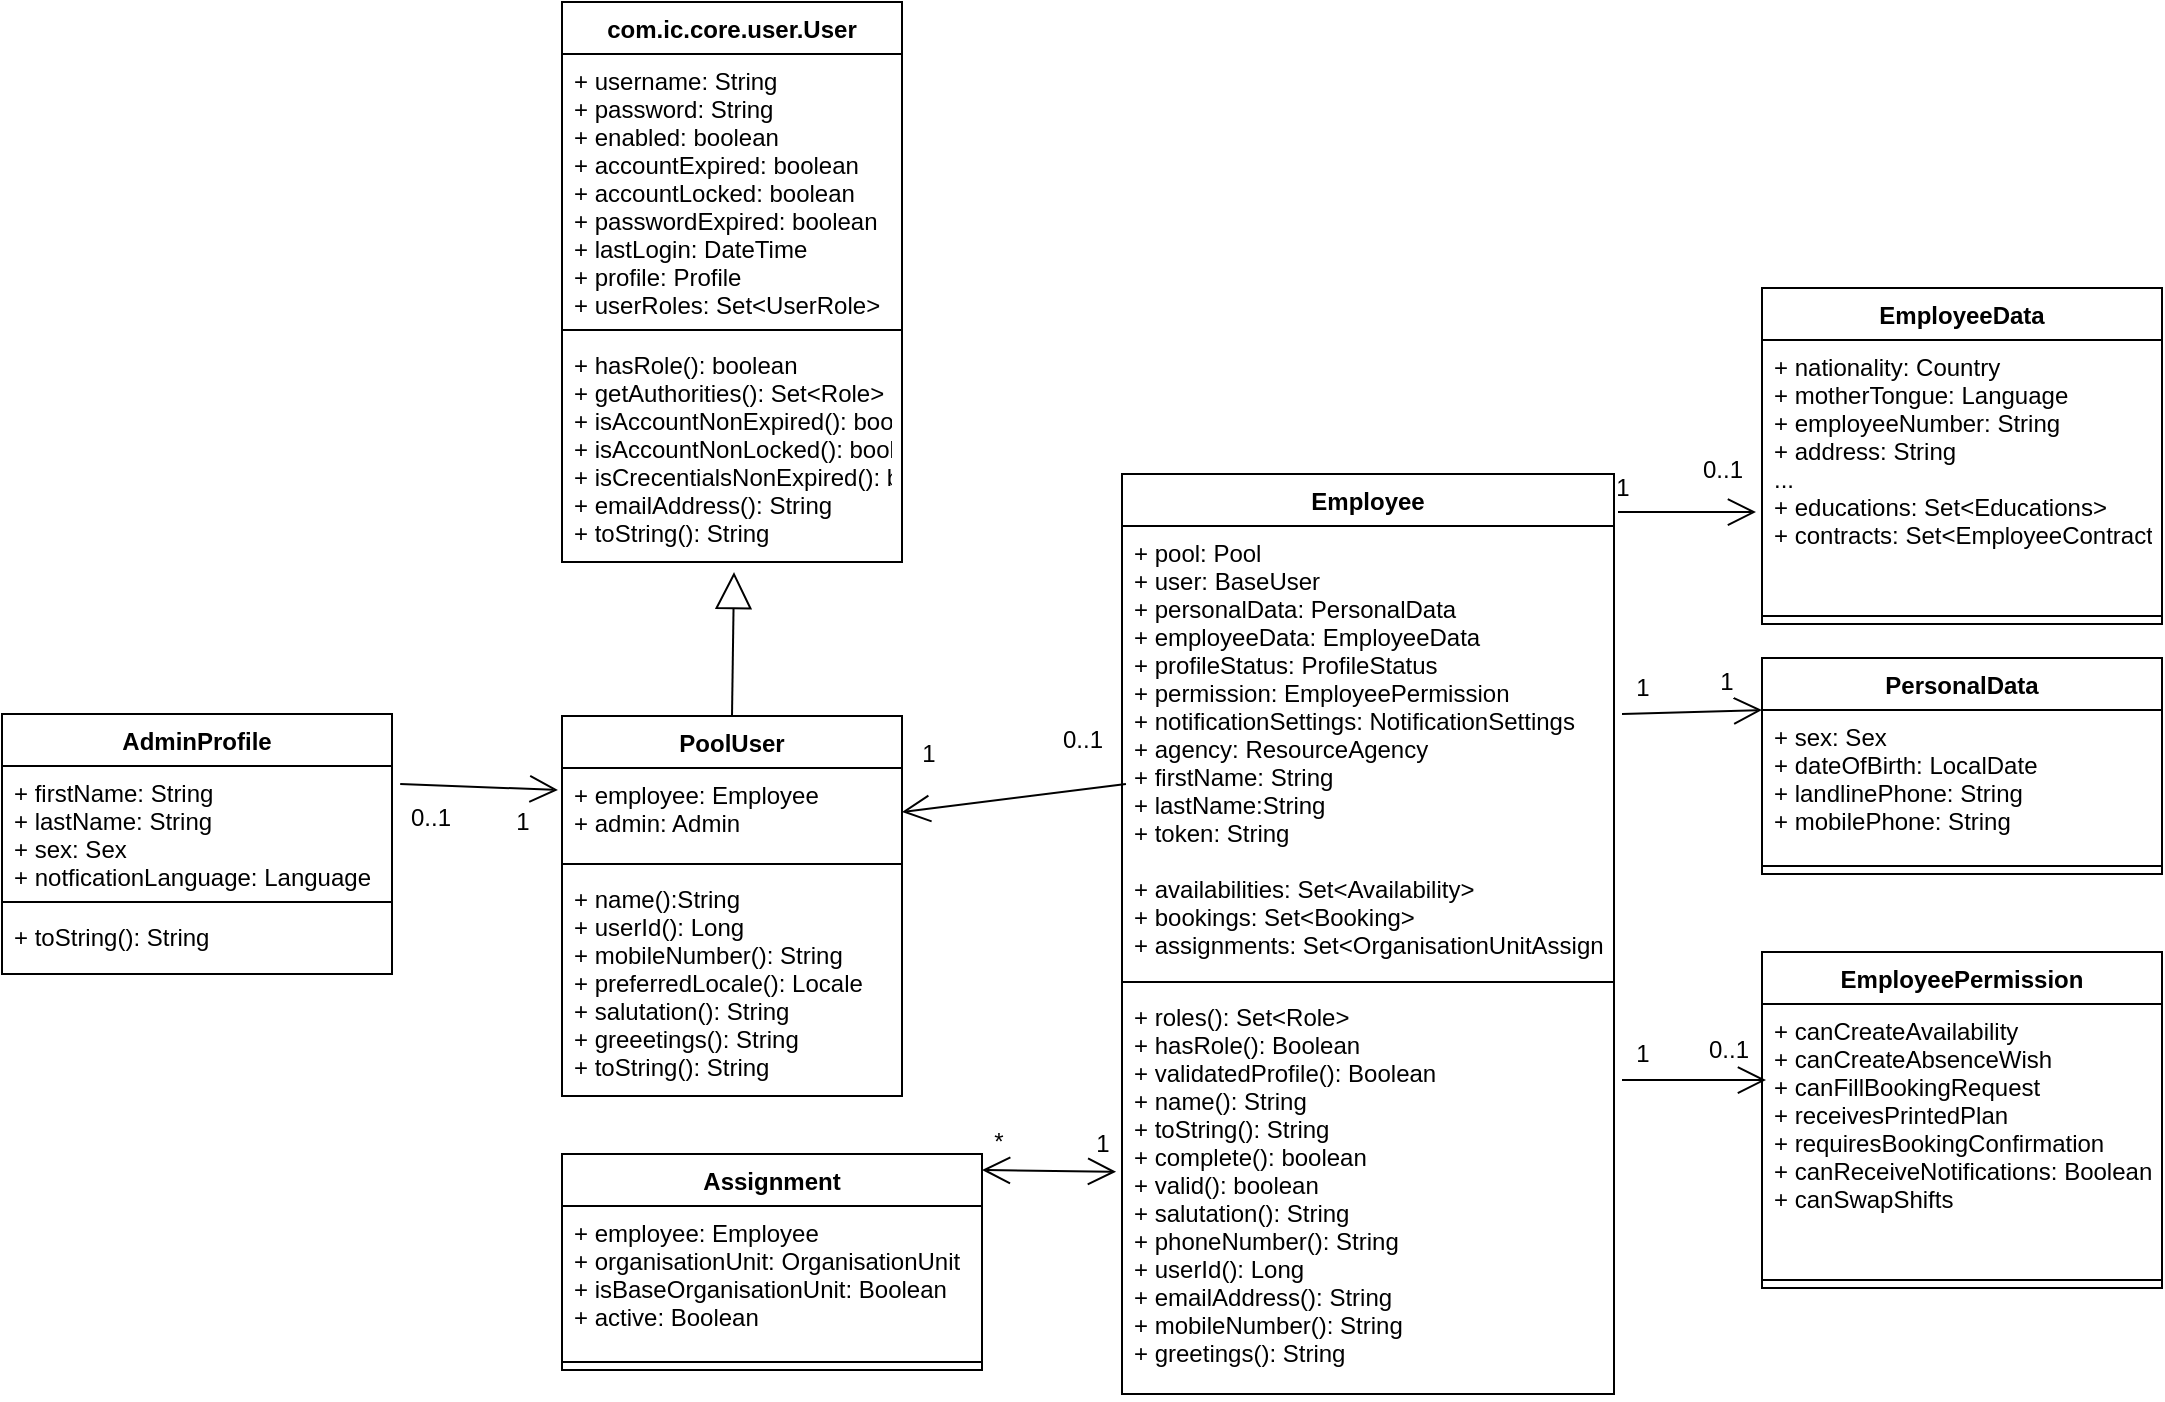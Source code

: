<mxfile version="10.6.7" type="github"><diagram name="Page-1" id="9f46799a-70d6-7492-0946-bef42562c5a5"><mxGraphModel dx="1634" dy="1602" grid="1" gridSize="10" guides="1" tooltips="1" connect="1" arrows="1" fold="1" page="1" pageScale="1" pageWidth="1169" pageHeight="827" background="#ffffff" math="0" shadow="0"><root><mxCell id="0"/><mxCell id="1" parent="0"/><mxCell id="1WCbzTZq_NC38nqCpOc9-6" value="com.ic.core.user.User" style="swimlane;fontStyle=1;align=center;verticalAlign=top;childLayout=stackLayout;horizontal=1;startSize=26;horizontalStack=0;resizeParent=1;resizeParentMax=0;resizeLast=0;collapsible=1;marginBottom=0;" parent="1" vertex="1"><mxGeometry x="290" y="-817" width="170" height="280" as="geometry"/></mxCell><mxCell id="1WCbzTZq_NC38nqCpOc9-7" value="+ username: String&#10;+ password: String&#10;+ enabled: boolean&#10;+ accountExpired: boolean&#10;+ accountLocked: boolean&#10;+ passwordExpired: boolean&#10;+ lastLogin: DateTime&#10;+ profile: Profile&#10;+ userRoles: Set&lt;UserRole&gt;&#10;" style="text;strokeColor=none;fillColor=none;align=left;verticalAlign=top;spacingLeft=4;spacingRight=4;overflow=hidden;rotatable=0;points=[[0,0.5],[1,0.5]];portConstraint=eastwest;" parent="1WCbzTZq_NC38nqCpOc9-6" vertex="1"><mxGeometry y="26" width="170" height="134" as="geometry"/></mxCell><mxCell id="1WCbzTZq_NC38nqCpOc9-8" value="" style="line;strokeWidth=1;fillColor=none;align=left;verticalAlign=middle;spacingTop=-1;spacingLeft=3;spacingRight=3;rotatable=0;labelPosition=right;points=[];portConstraint=eastwest;" parent="1WCbzTZq_NC38nqCpOc9-6" vertex="1"><mxGeometry y="160" width="170" height="8" as="geometry"/></mxCell><mxCell id="1WCbzTZq_NC38nqCpOc9-9" value="+ hasRole(): boolean&#10;+ getAuthorities(): Set&lt;Role&gt;&#10;+ isAccountNonExpired(): boolean&#10;+ isAccountNonLocked(): boolean&#10;+ isCrecentialsNonExpired(): boolean&#10;+ emailAddress(): String&#10;+ toString(): String&#10;&#10;" style="text;strokeColor=none;fillColor=none;align=left;verticalAlign=top;spacingLeft=4;spacingRight=4;overflow=hidden;rotatable=0;points=[[0,0.5],[1,0.5]];portConstraint=eastwest;" parent="1WCbzTZq_NC38nqCpOc9-6" vertex="1"><mxGeometry y="168" width="170" height="112" as="geometry"/></mxCell><mxCell id="1WCbzTZq_NC38nqCpOc9-16" value="" style="endArrow=open;endFill=1;endSize=12;html=1;exitX=1.021;exitY=0.141;exitDx=0;exitDy=0;exitPerimeter=0;entryX=-0.012;entryY=0.25;entryDx=0;entryDy=0;entryPerimeter=0;" parent="1" source="1WCbzTZq_NC38nqCpOc9-45" target="R3Nv_-yyYfsX-aG0zHhA-2" edge="1"><mxGeometry width="160" relative="1" as="geometry"><mxPoint x="565.5" y="-932" as="sourcePoint"/><mxPoint x="240" y="-460" as="targetPoint"/></mxGeometry></mxCell><mxCell id="1WCbzTZq_NC38nqCpOc9-17" value="1&lt;br&gt;" style="text;html=1;resizable=0;points=[];align=center;verticalAlign=middle;labelBackgroundColor=#ffffff;" parent="1WCbzTZq_NC38nqCpOc9-16" vertex="1" connectable="0"><mxGeometry x="0.183" y="-3" relative="1" as="geometry"><mxPoint x="14" y="14" as="offset"/></mxGeometry></mxCell><mxCell id="1WCbzTZq_NC38nqCpOc9-18" value="0..1" style="text;html=1;resizable=0;points=[];align=center;verticalAlign=middle;labelBackgroundColor=#ffffff;" parent="1WCbzTZq_NC38nqCpOc9-16" vertex="1" connectable="0"><mxGeometry x="-0.635" y="-3" relative="1" as="geometry"><mxPoint y="13.5" as="offset"/></mxGeometry></mxCell><mxCell id="1WCbzTZq_NC38nqCpOc9-19" value="" style="endArrow=open;endFill=1;endSize=12;html=1;exitX=0.008;exitY=0.576;exitDx=0;exitDy=0;exitPerimeter=0;entryX=1;entryY=0.5;entryDx=0;entryDy=0;" parent="1" source="1WCbzTZq_NC38nqCpOc9-41" target="R3Nv_-yyYfsX-aG0zHhA-2" edge="1"><mxGeometry width="160" relative="1" as="geometry"><mxPoint x="570" y="-454" as="sourcePoint"/><mxPoint x="470" y="-612" as="targetPoint"/></mxGeometry></mxCell><mxCell id="1WCbzTZq_NC38nqCpOc9-20" value="1&lt;br&gt;" style="text;html=1;resizable=0;points=[];align=center;verticalAlign=middle;labelBackgroundColor=#ffffff;" parent="1WCbzTZq_NC38nqCpOc9-19" vertex="1" connectable="0"><mxGeometry x="0.183" y="-3" relative="1" as="geometry"><mxPoint x="-33" y="-20.5" as="offset"/></mxGeometry></mxCell><mxCell id="1WCbzTZq_NC38nqCpOc9-21" value="0..1" style="text;html=1;resizable=0;points=[];align=center;verticalAlign=middle;labelBackgroundColor=#ffffff;" parent="1WCbzTZq_NC38nqCpOc9-19" vertex="1" connectable="0"><mxGeometry x="-0.635" y="-3" relative="1" as="geometry"><mxPoint x="-2" y="-21.5" as="offset"/></mxGeometry></mxCell><mxCell id="1WCbzTZq_NC38nqCpOc9-40" value="Employee" style="swimlane;fontStyle=1;align=center;verticalAlign=top;childLayout=stackLayout;horizontal=1;startSize=26;horizontalStack=0;resizeParent=1;resizeParentMax=0;resizeLast=0;collapsible=1;marginBottom=0;" parent="1" vertex="1"><mxGeometry x="570" y="-581" width="246" height="460" as="geometry"/></mxCell><mxCell id="1WCbzTZq_NC38nqCpOc9-41" value="+ pool: Pool&#10;+ user: BaseUser&#10;+ personalData: PersonalData&#10;+ employeeData: EmployeeData&#10;+ profileStatus: ProfileStatus&#10;+ permission: EmployeePermission&#10;+ notificationSettings: NotificationSettings&#10;+ agency: ResourceAgency&#10;+ firstName: String&#10;+ lastName:String&#10;+ token: String&#10;&#10;+ availabilities: Set&lt;Availability&gt;&#10;+ bookings: Set&lt;Booking&gt;&#10;+ assignments: Set&lt;OrganisationUnitAssignment&gt;&#10;&#10;" style="text;strokeColor=none;fillColor=none;align=left;verticalAlign=top;spacingLeft=4;spacingRight=4;overflow=hidden;rotatable=0;points=[[0,0.5],[1,0.5]];portConstraint=eastwest;" parent="1WCbzTZq_NC38nqCpOc9-40" vertex="1"><mxGeometry y="26" width="246" height="224" as="geometry"/></mxCell><mxCell id="1WCbzTZq_NC38nqCpOc9-42" value="" style="line;strokeWidth=1;fillColor=none;align=left;verticalAlign=middle;spacingTop=-1;spacingLeft=3;spacingRight=3;rotatable=0;labelPosition=right;points=[];portConstraint=eastwest;" parent="1WCbzTZq_NC38nqCpOc9-40" vertex="1"><mxGeometry y="250" width="246" height="8" as="geometry"/></mxCell><mxCell id="1WCbzTZq_NC38nqCpOc9-43" value="+ roles(): Set&lt;Role&gt;&#10;+ hasRole(): Boolean&#10;+ validatedProfile(): Boolean&#10;+ name(): String&#10;+ toString(): String&#10;+ complete(): boolean&#10;+ valid(): boolean&#10;+ salutation(): String&#10;+ phoneNumber(): String&#10;+ userId(): Long&#10;+ emailAddress(): String&#10;+ mobileNumber(): String&#10;+ greetings(): String&#10;&#10;" style="text;strokeColor=none;fillColor=none;align=left;verticalAlign=top;spacingLeft=4;spacingRight=4;overflow=hidden;rotatable=0;points=[[0,0.5],[1,0.5]];portConstraint=eastwest;" parent="1WCbzTZq_NC38nqCpOc9-40" vertex="1"><mxGeometry y="258" width="246" height="202" as="geometry"/></mxCell><mxCell id="1WCbzTZq_NC38nqCpOc9-44" value="AdminProfile" style="swimlane;fontStyle=1;align=center;verticalAlign=top;childLayout=stackLayout;horizontal=1;startSize=26;horizontalStack=0;resizeParent=1;resizeParentMax=0;resizeLast=0;collapsible=1;marginBottom=0;" parent="1" vertex="1"><mxGeometry x="10" y="-461" width="195" height="130" as="geometry"/></mxCell><mxCell id="1WCbzTZq_NC38nqCpOc9-45" value="+ firstName: String&#10;+ lastName: String&#10;+ sex: Sex&#10;+ notficationLanguage: Language&#10;" style="text;strokeColor=none;fillColor=none;align=left;verticalAlign=top;spacingLeft=4;spacingRight=4;overflow=hidden;rotatable=0;points=[[0,0.5],[1,0.5]];portConstraint=eastwest;" parent="1WCbzTZq_NC38nqCpOc9-44" vertex="1"><mxGeometry y="26" width="195" height="64" as="geometry"/></mxCell><mxCell id="1WCbzTZq_NC38nqCpOc9-46" value="" style="line;strokeWidth=1;fillColor=none;align=left;verticalAlign=middle;spacingTop=-1;spacingLeft=3;spacingRight=3;rotatable=0;labelPosition=right;points=[];portConstraint=eastwest;" parent="1WCbzTZq_NC38nqCpOc9-44" vertex="1"><mxGeometry y="90" width="195" height="8" as="geometry"/></mxCell><mxCell id="1WCbzTZq_NC38nqCpOc9-47" value="+ toString(): String&#10;" style="text;strokeColor=none;fillColor=none;align=left;verticalAlign=top;spacingLeft=4;spacingRight=4;overflow=hidden;rotatable=0;points=[[0,0.5],[1,0.5]];portConstraint=eastwest;" parent="1WCbzTZq_NC38nqCpOc9-44" vertex="1"><mxGeometry y="98" width="195" height="32" as="geometry"/></mxCell><mxCell id="1WCbzTZq_NC38nqCpOc9-49" value="" style="endArrow=open;endFill=1;endSize=12;html=1;entryX=0;entryY=0;entryDx=0;entryDy=0;entryPerimeter=0;" parent="1" target="KvMr4hiaF-eDoLIY8RvT-2" edge="1"><mxGeometry width="160" relative="1" as="geometry"><mxPoint x="820" y="-461" as="sourcePoint"/><mxPoint x="605.5" y="-143" as="targetPoint"/></mxGeometry></mxCell><mxCell id="1WCbzTZq_NC38nqCpOc9-50" value="1&lt;br&gt;" style="text;html=1;resizable=0;points=[];align=center;verticalAlign=middle;labelBackgroundColor=#ffffff;" parent="1WCbzTZq_NC38nqCpOc9-49" vertex="1" connectable="0"><mxGeometry x="0.183" y="-3" relative="1" as="geometry"><mxPoint x="10.5" y="-18" as="offset"/></mxGeometry></mxCell><mxCell id="1WCbzTZq_NC38nqCpOc9-51" value="1" style="text;html=1;resizable=0;points=[];align=center;verticalAlign=middle;labelBackgroundColor=#ffffff;" parent="1WCbzTZq_NC38nqCpOc9-49" vertex="1" connectable="0"><mxGeometry x="-0.635" y="-3" relative="1" as="geometry"><mxPoint x="-3.5" y="-16" as="offset"/></mxGeometry></mxCell><mxCell id="KvMr4hiaF-eDoLIY8RvT-1" value="PersonalData" style="swimlane;fontStyle=1;align=center;verticalAlign=top;childLayout=stackLayout;horizontal=1;startSize=26;horizontalStack=0;resizeParent=1;resizeParentMax=0;resizeLast=0;collapsible=1;marginBottom=0;" parent="1" vertex="1"><mxGeometry x="890" y="-489" width="200" height="108" as="geometry"/></mxCell><mxCell id="KvMr4hiaF-eDoLIY8RvT-2" value="+ sex: Sex&#10;+ dateOfBirth: LocalDate&#10;+ landlinePhone: String&#10;+ mobilePhone: String&#10;" style="text;strokeColor=none;fillColor=none;align=left;verticalAlign=top;spacingLeft=4;spacingRight=4;overflow=hidden;rotatable=0;points=[[0,0.5],[1,0.5]];portConstraint=eastwest;" parent="KvMr4hiaF-eDoLIY8RvT-1" vertex="1"><mxGeometry y="26" width="200" height="74" as="geometry"/></mxCell><mxCell id="KvMr4hiaF-eDoLIY8RvT-3" value="" style="line;strokeWidth=1;fillColor=none;align=left;verticalAlign=middle;spacingTop=-1;spacingLeft=3;spacingRight=3;rotatable=0;labelPosition=right;points=[];portConstraint=eastwest;" parent="KvMr4hiaF-eDoLIY8RvT-1" vertex="1"><mxGeometry y="100" width="200" height="8" as="geometry"/></mxCell><mxCell id="KvMr4hiaF-eDoLIY8RvT-9" value="EmployeeData" style="swimlane;fontStyle=1;align=center;verticalAlign=top;childLayout=stackLayout;horizontal=1;startSize=26;horizontalStack=0;resizeParent=1;resizeParentMax=0;resizeLast=0;collapsible=1;marginBottom=0;" parent="1" vertex="1"><mxGeometry x="890" y="-674" width="200" height="168" as="geometry"/></mxCell><mxCell id="KvMr4hiaF-eDoLIY8RvT-10" value="+ nationality: Country&#10;+ motherTongue: Language&#10;+ employeeNumber: String&#10;+ address: String&#10;...&#10;+ educations: Set&lt;Educations&gt;&#10;+ contracts: Set&lt;EmployeeContract&gt;&#10;" style="text;strokeColor=none;fillColor=none;align=left;verticalAlign=top;spacingLeft=4;spacingRight=4;overflow=hidden;rotatable=0;points=[[0,0.5],[1,0.5]];portConstraint=eastwest;" parent="KvMr4hiaF-eDoLIY8RvT-9" vertex="1"><mxGeometry y="26" width="200" height="134" as="geometry"/></mxCell><mxCell id="KvMr4hiaF-eDoLIY8RvT-11" value="" style="line;strokeWidth=1;fillColor=none;align=left;verticalAlign=middle;spacingTop=-1;spacingLeft=3;spacingRight=3;rotatable=0;labelPosition=right;points=[];portConstraint=eastwest;" parent="KvMr4hiaF-eDoLIY8RvT-9" vertex="1"><mxGeometry y="160" width="200" height="8" as="geometry"/></mxCell><mxCell id="KvMr4hiaF-eDoLIY8RvT-16" value="" style="endArrow=open;endFill=1;endSize=12;html=1;entryX=-0.015;entryY=0.642;entryDx=0;entryDy=0;entryPerimeter=0;" parent="1" target="KvMr4hiaF-eDoLIY8RvT-10" edge="1"><mxGeometry width="160" relative="1" as="geometry"><mxPoint x="818" y="-562" as="sourcePoint"/><mxPoint x="893" y="-538" as="targetPoint"/></mxGeometry></mxCell><mxCell id="KvMr4hiaF-eDoLIY8RvT-17" value="0..1&lt;br&gt;" style="text;html=1;resizable=0;points=[];align=center;verticalAlign=middle;labelBackgroundColor=#ffffff;" parent="KvMr4hiaF-eDoLIY8RvT-16" vertex="1" connectable="0"><mxGeometry x="0.183" y="-3" relative="1" as="geometry"><mxPoint x="11" y="-24" as="offset"/></mxGeometry></mxCell><mxCell id="KvMr4hiaF-eDoLIY8RvT-18" value="1" style="text;html=1;resizable=0;points=[];align=center;verticalAlign=middle;labelBackgroundColor=#ffffff;" parent="KvMr4hiaF-eDoLIY8RvT-16" vertex="1" connectable="0"><mxGeometry x="-0.635" y="-3" relative="1" as="geometry"><mxPoint x="-11" y="-15" as="offset"/></mxGeometry></mxCell><mxCell id="KvMr4hiaF-eDoLIY8RvT-22" value="Assignment" style="swimlane;fontStyle=1;align=center;verticalAlign=top;childLayout=stackLayout;horizontal=1;startSize=26;horizontalStack=0;resizeParent=1;resizeParentMax=0;resizeLast=0;collapsible=1;marginBottom=0;" parent="1" vertex="1"><mxGeometry x="290" y="-241" width="210" height="108" as="geometry"/></mxCell><mxCell id="KvMr4hiaF-eDoLIY8RvT-23" value="+ employee: Employee&#10;+ organisationUnit: OrganisationUnit&#10;+ isBaseOrganisationUnit: Boolean&#10;+ active: Boolean&#10;" style="text;strokeColor=none;fillColor=none;align=left;verticalAlign=top;spacingLeft=4;spacingRight=4;overflow=hidden;rotatable=0;points=[[0,0.5],[1,0.5]];portConstraint=eastwest;" parent="KvMr4hiaF-eDoLIY8RvT-22" vertex="1"><mxGeometry y="26" width="210" height="74" as="geometry"/></mxCell><mxCell id="KvMr4hiaF-eDoLIY8RvT-24" value="" style="line;strokeWidth=1;fillColor=none;align=left;verticalAlign=middle;spacingTop=-1;spacingLeft=3;spacingRight=3;rotatable=0;labelPosition=right;points=[];portConstraint=eastwest;" parent="KvMr4hiaF-eDoLIY8RvT-22" vertex="1"><mxGeometry y="100" width="210" height="8" as="geometry"/></mxCell><mxCell id="KvMr4hiaF-eDoLIY8RvT-51" value="" style="endArrow=open;endFill=1;endSize=12;html=1;entryX=0.01;entryY=0.284;entryDx=0;entryDy=0;entryPerimeter=0;" parent="1" target="KvMr4hiaF-eDoLIY8RvT-55" edge="1"><mxGeometry width="160" relative="1" as="geometry"><mxPoint x="820" y="-278" as="sourcePoint"/><mxPoint x="612.5" y="7" as="targetPoint"/></mxGeometry></mxCell><mxCell id="KvMr4hiaF-eDoLIY8RvT-52" value="0..1&lt;br&gt;" style="text;html=1;resizable=0;points=[];align=center;verticalAlign=middle;labelBackgroundColor=#ffffff;" parent="KvMr4hiaF-eDoLIY8RvT-51" vertex="1" connectable="0"><mxGeometry x="0.183" y="-3" relative="1" as="geometry"><mxPoint x="10.5" y="-18" as="offset"/></mxGeometry></mxCell><mxCell id="KvMr4hiaF-eDoLIY8RvT-53" value="1" style="text;html=1;resizable=0;points=[];align=center;verticalAlign=middle;labelBackgroundColor=#ffffff;" parent="KvMr4hiaF-eDoLIY8RvT-51" vertex="1" connectable="0"><mxGeometry x="-0.635" y="-3" relative="1" as="geometry"><mxPoint x="-3.5" y="-16" as="offset"/></mxGeometry></mxCell><mxCell id="KvMr4hiaF-eDoLIY8RvT-54" value="EmployeePermission" style="swimlane;fontStyle=1;align=center;verticalAlign=top;childLayout=stackLayout;horizontal=1;startSize=26;horizontalStack=0;resizeParent=1;resizeParentMax=0;resizeLast=0;collapsible=1;marginBottom=0;" parent="1" vertex="1"><mxGeometry x="890" y="-342" width="200" height="168" as="geometry"/></mxCell><mxCell id="KvMr4hiaF-eDoLIY8RvT-55" value="+ canCreateAvailability&#10;+ canCreateAbsenceWish&#10;+ canFillBookingRequest&#10;+ receivesPrintedPlan&#10;+ requiresBookingConfirmation&#10;+ canReceiveNotifications: Boolean&#10;+ canSwapShifts&#10;" style="text;strokeColor=none;fillColor=none;align=left;verticalAlign=top;spacingLeft=4;spacingRight=4;overflow=hidden;rotatable=0;points=[[0,0.5],[1,0.5]];portConstraint=eastwest;" parent="KvMr4hiaF-eDoLIY8RvT-54" vertex="1"><mxGeometry y="26" width="200" height="134" as="geometry"/></mxCell><mxCell id="KvMr4hiaF-eDoLIY8RvT-56" value="" style="line;strokeWidth=1;fillColor=none;align=left;verticalAlign=middle;spacingTop=-1;spacingLeft=3;spacingRight=3;rotatable=0;labelPosition=right;points=[];portConstraint=eastwest;" parent="KvMr4hiaF-eDoLIY8RvT-54" vertex="1"><mxGeometry y="160" width="200" height="8" as="geometry"/></mxCell><mxCell id="KvMr4hiaF-eDoLIY8RvT-87" value="" style="endArrow=open;endFill=1;endSize=12;html=1;entryX=-0.012;entryY=0.45;entryDx=0;entryDy=0;startArrow=open;startFill=0;startSize=12;exitX=1;exitY=0.074;exitDx=0;exitDy=0;exitPerimeter=0;entryPerimeter=0;" parent="1" source="KvMr4hiaF-eDoLIY8RvT-22" target="1WCbzTZq_NC38nqCpOc9-43" edge="1"><mxGeometry width="160" relative="1" as="geometry"><mxPoint x="476.5" y="-186" as="sourcePoint"/><mxPoint x="533.5" y="-185" as="targetPoint"/></mxGeometry></mxCell><mxCell id="KvMr4hiaF-eDoLIY8RvT-88" value="1&lt;br&gt;" style="text;html=1;resizable=0;points=[];align=center;verticalAlign=middle;labelBackgroundColor=#ffffff;" parent="KvMr4hiaF-eDoLIY8RvT-87" vertex="1" connectable="0"><mxGeometry x="0.183" y="-3" relative="1" as="geometry"><mxPoint x="20" y="-17" as="offset"/></mxGeometry></mxCell><mxCell id="KvMr4hiaF-eDoLIY8RvT-89" value="*" style="text;html=1;resizable=0;points=[];align=center;verticalAlign=middle;labelBackgroundColor=#ffffff;" parent="KvMr4hiaF-eDoLIY8RvT-87" vertex="1" connectable="0"><mxGeometry x="-0.635" y="-3" relative="1" as="geometry"><mxPoint x="-4" y="-17.5" as="offset"/></mxGeometry></mxCell><mxCell id="R3Nv_-yyYfsX-aG0zHhA-1" value="PoolUser" style="swimlane;fontStyle=1;align=center;verticalAlign=top;childLayout=stackLayout;horizontal=1;startSize=26;horizontalStack=0;resizeParent=1;resizeParentMax=0;resizeLast=0;collapsible=1;marginBottom=0;" parent="1" vertex="1"><mxGeometry x="290" y="-460" width="170" height="190" as="geometry"/></mxCell><mxCell id="R3Nv_-yyYfsX-aG0zHhA-2" value="+ employee: Employee&#10;+ admin: Admin&#10;&#10;" style="text;strokeColor=none;fillColor=none;align=left;verticalAlign=top;spacingLeft=4;spacingRight=4;overflow=hidden;rotatable=0;points=[[0,0.5],[1,0.5]];portConstraint=eastwest;" parent="R3Nv_-yyYfsX-aG0zHhA-1" vertex="1"><mxGeometry y="26" width="170" height="44" as="geometry"/></mxCell><mxCell id="R3Nv_-yyYfsX-aG0zHhA-3" value="" style="line;strokeWidth=1;fillColor=none;align=left;verticalAlign=middle;spacingTop=-1;spacingLeft=3;spacingRight=3;rotatable=0;labelPosition=right;points=[];portConstraint=eastwest;" parent="R3Nv_-yyYfsX-aG0zHhA-1" vertex="1"><mxGeometry y="70" width="170" height="8" as="geometry"/></mxCell><mxCell id="R3Nv_-yyYfsX-aG0zHhA-4" value="+ name():String&#10;+ userId(): Long&#10;+ mobileNumber(): String&#10;+ preferredLocale(): Locale&#10;+ salutation(): String&#10;+ greeetings(): String&#10;+ toString(): String&#10;&#10;" style="text;strokeColor=none;fillColor=none;align=left;verticalAlign=top;spacingLeft=4;spacingRight=4;overflow=hidden;rotatable=0;points=[[0,0.5],[1,0.5]];portConstraint=eastwest;" parent="R3Nv_-yyYfsX-aG0zHhA-1" vertex="1"><mxGeometry y="78" width="170" height="112" as="geometry"/></mxCell><mxCell id="R3Nv_-yyYfsX-aG0zHhA-5" value="" style="endArrow=block;endSize=16;endFill=0;html=1;exitX=0.5;exitY=0;exitDx=0;exitDy=0;entryX=0.506;entryY=1.045;entryDx=0;entryDy=0;entryPerimeter=0;" parent="1" source="R3Nv_-yyYfsX-aG0zHhA-1" target="1WCbzTZq_NC38nqCpOc9-9" edge="1"><mxGeometry width="160" relative="1" as="geometry"><mxPoint x="290" y="-94" as="sourcePoint"/><mxPoint x="450" y="-94" as="targetPoint"/></mxGeometry></mxCell></root></mxGraphModel></diagram></mxfile>